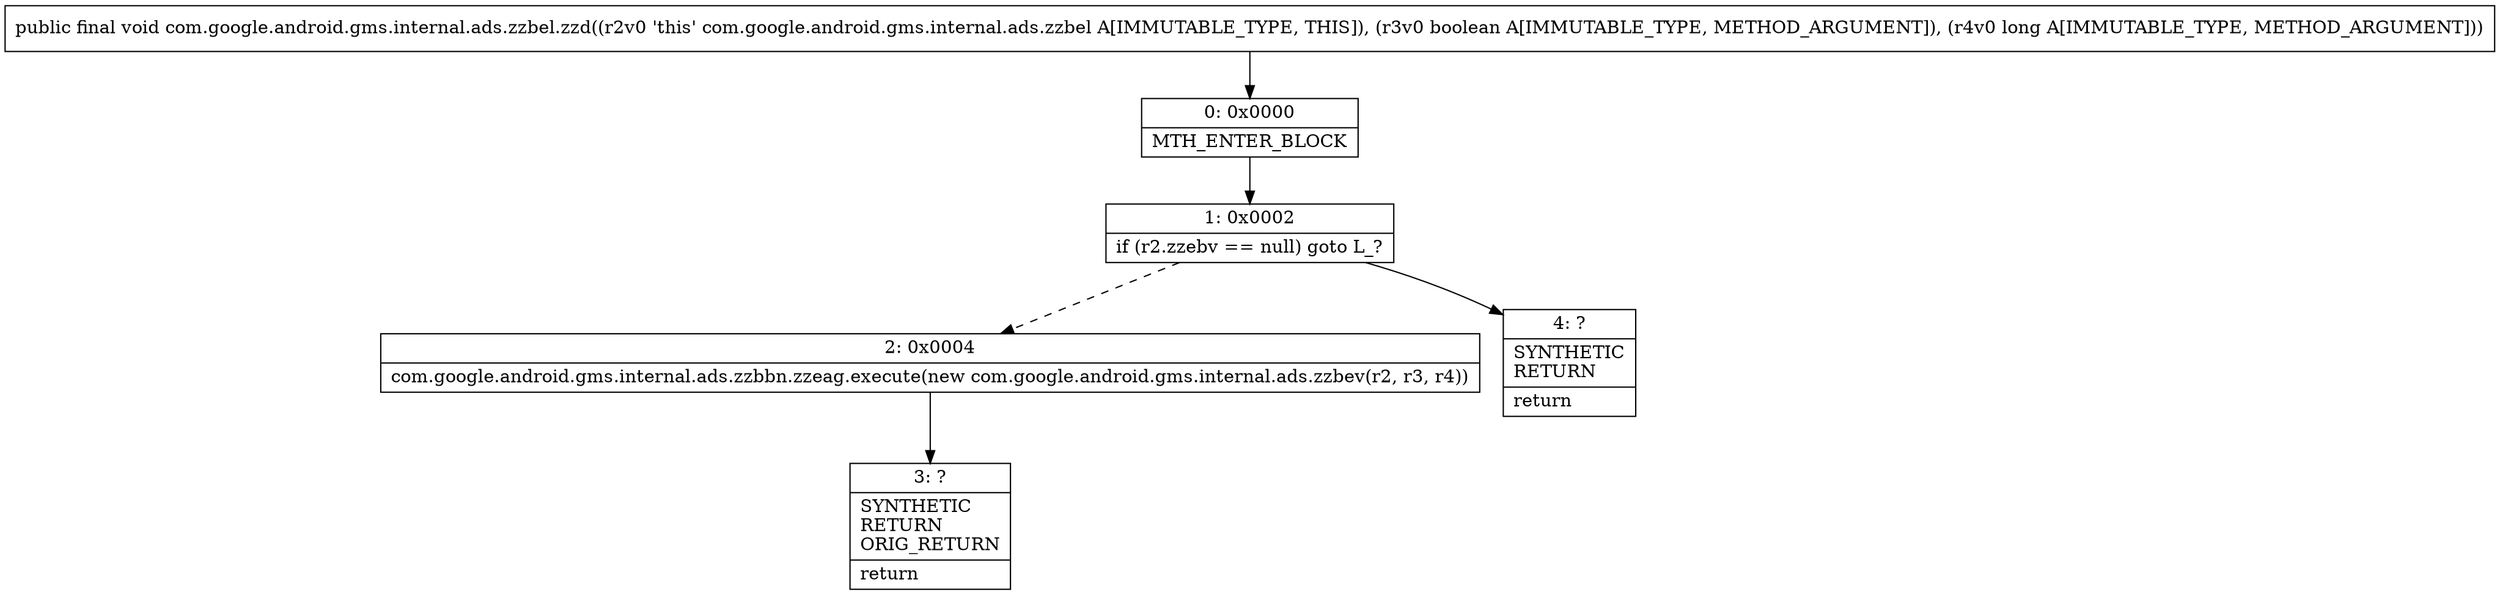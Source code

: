 digraph "CFG forcom.google.android.gms.internal.ads.zzbel.zzd(ZJ)V" {
Node_0 [shape=record,label="{0\:\ 0x0000|MTH_ENTER_BLOCK\l}"];
Node_1 [shape=record,label="{1\:\ 0x0002|if (r2.zzebv == null) goto L_?\l}"];
Node_2 [shape=record,label="{2\:\ 0x0004|com.google.android.gms.internal.ads.zzbbn.zzeag.execute(new com.google.android.gms.internal.ads.zzbev(r2, r3, r4))\l}"];
Node_3 [shape=record,label="{3\:\ ?|SYNTHETIC\lRETURN\lORIG_RETURN\l|return\l}"];
Node_4 [shape=record,label="{4\:\ ?|SYNTHETIC\lRETURN\l|return\l}"];
MethodNode[shape=record,label="{public final void com.google.android.gms.internal.ads.zzbel.zzd((r2v0 'this' com.google.android.gms.internal.ads.zzbel A[IMMUTABLE_TYPE, THIS]), (r3v0 boolean A[IMMUTABLE_TYPE, METHOD_ARGUMENT]), (r4v0 long A[IMMUTABLE_TYPE, METHOD_ARGUMENT])) }"];
MethodNode -> Node_0;
Node_0 -> Node_1;
Node_1 -> Node_2[style=dashed];
Node_1 -> Node_4;
Node_2 -> Node_3;
}

